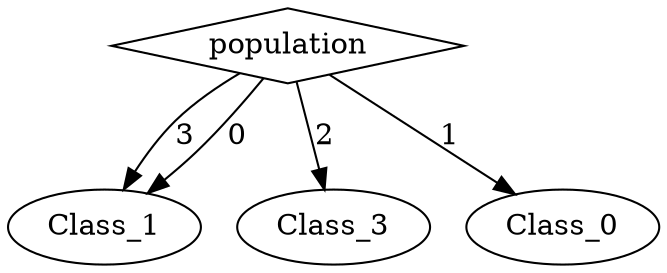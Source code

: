 digraph {
node [label=Class_1,style=""] Class_1
node [label=Class_3,style=""] Class_3
node [label=Class_0,style=""] Class_0
node [label=Class_1,style=""] Class_1
node [label=population,shape="diamond",style=""] 0

0 -> Class_1 [label="3"]
0 -> Class_3 [label="2"]
0 -> Class_0 [label="1"]
0 -> Class_1 [label="0"]
}